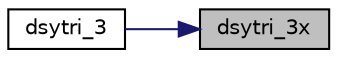 digraph "dsytri_3x"
{
 // LATEX_PDF_SIZE
  edge [fontname="Helvetica",fontsize="10",labelfontname="Helvetica",labelfontsize="10"];
  node [fontname="Helvetica",fontsize="10",shape=record];
  rankdir="RL";
  Node1 [label="dsytri_3x",height=0.2,width=0.4,color="black", fillcolor="grey75", style="filled", fontcolor="black",tooltip="DSYTRI_3X"];
  Node1 -> Node2 [dir="back",color="midnightblue",fontsize="10",style="solid",fontname="Helvetica"];
  Node2 [label="dsytri_3",height=0.2,width=0.4,color="black", fillcolor="white", style="filled",URL="$dsytri__3_8f.html#a890066e27268f95fcce4b90fc68ffe14",tooltip="DSYTRI_3"];
}
